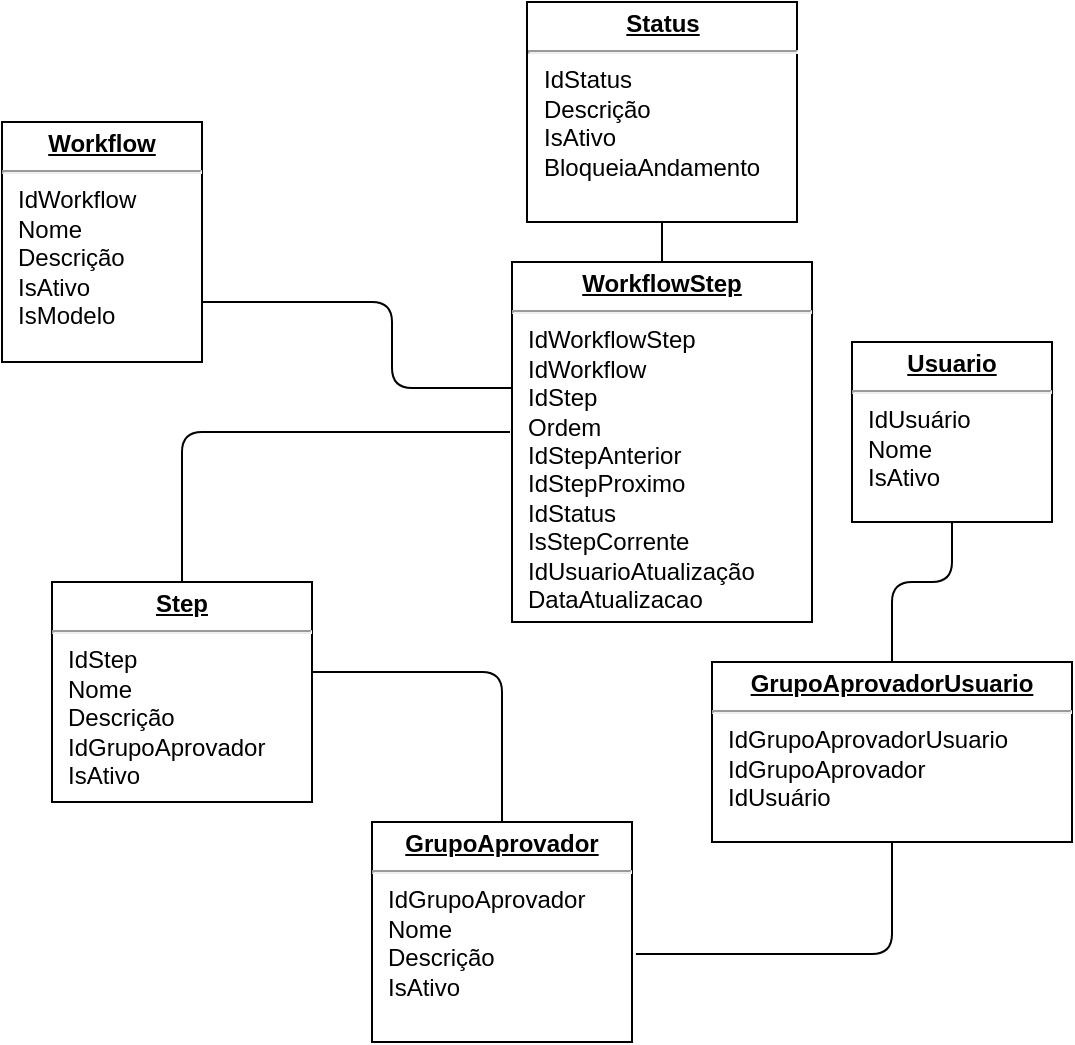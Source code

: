 <mxfile version="12.1.3" pages="1"><diagram id="5B06dW6NNJCQpoSuGumc" name="Page-1"><mxGraphModel dx="1024" dy="566" grid="1" gridSize="10" guides="1" tooltips="1" connect="1" arrows="1" fold="1" page="1" pageScale="1" pageWidth="827" pageHeight="1169" math="0" shadow="0"><root><mxCell id="0"/><mxCell id="1" parent="0"/><mxCell id="N1kQe16FZV-mBALpV7vg-1" style="edgeStyle=orthogonalEdgeStyle;rounded=0;html=1;exitX=1;exitY=0.25;entryX=1;entryY=0.75;labelBackgroundColor=none;endArrow=none;endFill=0;endSize=8;fontFamily=Verdana;fontSize=12;align=left;" edge="1" parent="1"><mxGeometry relative="1" as="geometry"><mxPoint x="435" y="353" as="targetPoint"/></mxGeometry></mxCell><mxCell id="N1kQe16FZV-mBALpV7vg-2" style="edgeStyle=orthogonalEdgeStyle;rounded=0;html=1;exitX=0;exitY=0.75;entryX=1.006;entryY=0.853;entryPerimeter=0;labelBackgroundColor=none;endArrow=none;endFill=0;endSize=8;fontFamily=Verdana;fontSize=12;align=left;" edge="1" parent="1"><mxGeometry relative="1" as="geometry"><Array as="points"><mxPoint x="255" y="793"/><mxPoint x="255" y="595"/></Array><mxPoint x="246" y="596" as="targetPoint"/></mxGeometry></mxCell><mxCell id="N1kQe16FZV-mBALpV7vg-3" value="&lt;p style=&quot;margin: 0px ; margin-top: 4px ; text-align: center ; text-decoration: underline&quot;&gt;&lt;b&gt;Workflow&lt;/b&gt;&lt;/p&gt;&lt;hr&gt;&lt;p style=&quot;margin: 0px ; margin-left: 8px&quot;&gt;IdW&lt;span&gt;orkflow&lt;/span&gt;&lt;/p&gt;&lt;p style=&quot;margin: 0px ; margin-left: 8px&quot;&gt;Nome&lt;/p&gt;&lt;p style=&quot;margin: 0px ; margin-left: 8px&quot;&gt;Descrição&lt;/p&gt;&lt;p style=&quot;margin: 0px ; margin-left: 8px&quot;&gt;IsAtivo&lt;/p&gt;&lt;p style=&quot;margin: 0px ; margin-left: 8px&quot;&gt;IsModelo&lt;/p&gt;&lt;p style=&quot;margin: 0px ; margin-left: 8px&quot;&gt;&lt;br&gt;&lt;/p&gt;" style="verticalAlign=top;align=left;overflow=fill;fontSize=12;fontFamily=Helvetica;html=1;rounded=0;shadow=0;comic=0;labelBackgroundColor=none;strokeColor=#000000;strokeWidth=1;fillColor=#ffffff;" vertex="1" parent="1"><mxGeometry x="190" y="110" width="100" height="120" as="geometry"/></mxCell><mxCell id="N1kQe16FZV-mBALpV7vg-4" value="&lt;p style=&quot;margin: 0px ; margin-top: 4px ; text-align: center ; text-decoration: underline&quot;&gt;&lt;b&gt;WorkflowStep&lt;/b&gt;&lt;/p&gt;&lt;hr&gt;&lt;p style=&quot;margin: 0px ; margin-left: 8px&quot;&gt;&lt;span&gt;IdWorkflowStep&lt;/span&gt;&lt;br&gt;&lt;/p&gt;&lt;p style=&quot;margin: 0px ; margin-left: 8px&quot;&gt;IdWorkflow&lt;/p&gt;&lt;p style=&quot;margin: 0px ; margin-left: 8px&quot;&gt;IdStep&lt;/p&gt;&lt;p style=&quot;margin: 0px ; margin-left: 8px&quot;&gt;Ordem&lt;/p&gt;&lt;p style=&quot;margin: 0px ; margin-left: 8px&quot;&gt;IdStepAnterior&lt;/p&gt;&lt;p style=&quot;margin: 0px ; margin-left: 8px&quot;&gt;IdStepProximo&lt;/p&gt;&lt;p style=&quot;margin: 0px ; margin-left: 8px&quot;&gt;IdStatus&lt;/p&gt;&lt;p style=&quot;margin: 0px ; margin-left: 8px&quot;&gt;IsStepCorrente&lt;/p&gt;&lt;p style=&quot;margin: 0px ; margin-left: 8px&quot;&gt;IdUsuarioAtualização&lt;/p&gt;&lt;p style=&quot;margin: 0px ; margin-left: 8px&quot;&gt;DataAtualizacao&lt;br&gt;&lt;/p&gt;" style="verticalAlign=top;align=left;overflow=fill;fontSize=12;fontFamily=Helvetica;html=1;rounded=0;shadow=0;comic=0;labelBackgroundColor=none;strokeColor=#000000;strokeWidth=1;fillColor=#ffffff;" vertex="1" parent="1"><mxGeometry x="445" y="180" width="150" height="180" as="geometry"/></mxCell><mxCell id="N1kQe16FZV-mBALpV7vg-5" value="" style="endArrow=none;html=1;" edge="1" parent="1"><mxGeometry width="50" height="50" relative="1" as="geometry"><mxPoint x="290" y="200" as="sourcePoint"/><mxPoint x="445" y="243" as="targetPoint"/><Array as="points"><mxPoint x="385" y="200"/><mxPoint x="385" y="243"/></Array></mxGeometry></mxCell><mxCell id="N1kQe16FZV-mBALpV7vg-6" value="&lt;p style=&quot;margin: 0px ; margin-top: 4px ; text-align: center ; text-decoration: underline&quot;&gt;&lt;b&gt;Step&lt;/b&gt;&lt;/p&gt;&lt;hr&gt;&lt;p style=&quot;margin: 0px ; margin-left: 8px&quot;&gt;IdStep&lt;/p&gt;&lt;p style=&quot;margin: 0px ; margin-left: 8px&quot;&gt;Nome&lt;/p&gt;&lt;p style=&quot;margin: 0px ; margin-left: 8px&quot;&gt;Descrição&lt;/p&gt;&lt;p style=&quot;margin: 0px ; margin-left: 8px&quot;&gt;IdGrupoAprovador&lt;/p&gt;&lt;p style=&quot;margin: 0px ; margin-left: 8px&quot;&gt;IsAtivo&lt;/p&gt;" style="verticalAlign=top;align=left;overflow=fill;fontSize=12;fontFamily=Helvetica;html=1;rounded=0;shadow=0;comic=0;labelBackgroundColor=none;strokeColor=#000000;strokeWidth=1;fillColor=#ffffff;" vertex="1" parent="1"><mxGeometry x="215" y="340" width="130" height="110" as="geometry"/></mxCell><mxCell id="N1kQe16FZV-mBALpV7vg-7" value="" style="endArrow=none;html=1;exitX=0.5;exitY=0;exitDx=0;exitDy=0;" edge="1" parent="1" source="N1kQe16FZV-mBALpV7vg-6"><mxGeometry width="50" height="50" relative="1" as="geometry"><mxPoint x="180" y="315" as="sourcePoint"/><mxPoint x="444" y="265" as="targetPoint"/><Array as="points"><mxPoint x="280" y="265"/></Array></mxGeometry></mxCell><mxCell id="N1kQe16FZV-mBALpV7vg-8" value="&lt;p style=&quot;margin: 0px ; margin-top: 4px ; text-align: center ; text-decoration: underline&quot;&gt;&lt;b&gt;GrupoAprovador&lt;/b&gt;&lt;/p&gt;&lt;hr&gt;&lt;p style=&quot;margin: 0px ; margin-left: 8px&quot;&gt;IdGrupoAprovador&lt;/p&gt;&lt;p style=&quot;margin: 0px ; margin-left: 8px&quot;&gt;Nome&lt;/p&gt;&lt;p style=&quot;margin: 0px ; margin-left: 8px&quot;&gt;Descrição&lt;/p&gt;&lt;p style=&quot;margin: 0px ; margin-left: 8px&quot;&gt;IsAtivo&lt;/p&gt;" style="verticalAlign=top;align=left;overflow=fill;fontSize=12;fontFamily=Helvetica;html=1;rounded=0;shadow=0;comic=0;labelBackgroundColor=none;strokeColor=#000000;strokeWidth=1;fillColor=#ffffff;" vertex="1" parent="1"><mxGeometry x="375" y="460" width="130" height="110" as="geometry"/></mxCell><mxCell id="N1kQe16FZV-mBALpV7vg-9" value="" style="endArrow=none;html=1;exitX=0.5;exitY=0;exitDx=0;exitDy=0;entryX=1;entryY=0.409;entryDx=0;entryDy=0;entryPerimeter=0;" edge="1" parent="1" source="N1kQe16FZV-mBALpV7vg-8" target="N1kQe16FZV-mBALpV7vg-6"><mxGeometry width="50" height="50" relative="1" as="geometry"><mxPoint x="335" y="440" as="sourcePoint"/><mxPoint x="400" y="380" as="targetPoint"/><Array as="points"><mxPoint x="440" y="385"/></Array></mxGeometry></mxCell><mxCell id="N1kQe16FZV-mBALpV7vg-10" value="&lt;p style=&quot;margin: 0px ; margin-top: 4px ; text-align: center ; text-decoration: underline&quot;&gt;&lt;b&gt;Usuario&lt;/b&gt;&lt;/p&gt;&lt;hr&gt;&lt;p style=&quot;margin: 0px ; margin-left: 8px&quot;&gt;IdUsuário&lt;/p&gt;&lt;p style=&quot;margin: 0px ; margin-left: 8px&quot;&gt;Nome&lt;/p&gt;&lt;p style=&quot;margin: 0px ; margin-left: 8px&quot;&gt;&lt;span&gt;IsAtivo&lt;/span&gt;&lt;br&gt;&lt;/p&gt;" style="verticalAlign=top;align=left;overflow=fill;fontSize=12;fontFamily=Helvetica;html=1;rounded=0;shadow=0;comic=0;labelBackgroundColor=none;strokeColor=#000000;strokeWidth=1;fillColor=#ffffff;" vertex="1" parent="1"><mxGeometry x="615" y="220" width="100" height="90" as="geometry"/></mxCell><mxCell id="N1kQe16FZV-mBALpV7vg-11" value="&lt;p style=&quot;margin: 0px ; margin-top: 4px ; text-align: center ; text-decoration: underline&quot;&gt;&lt;b&gt;GrupoAprovadorUsuario&lt;/b&gt;&lt;/p&gt;&lt;hr&gt;&lt;p style=&quot;margin: 0px ; margin-left: 8px&quot;&gt;IdGrupoAprovadorUsuario&lt;/p&gt;&lt;p style=&quot;margin: 0px ; margin-left: 8px&quot;&gt;IdGrupoAprovador&lt;/p&gt;&lt;p style=&quot;margin: 0px ; margin-left: 8px&quot;&gt;IdUsuário&lt;/p&gt;" style="verticalAlign=top;align=left;overflow=fill;fontSize=12;fontFamily=Helvetica;html=1;rounded=0;shadow=0;comic=0;labelBackgroundColor=none;strokeColor=#000000;strokeWidth=1;fillColor=#ffffff;" vertex="1" parent="1"><mxGeometry x="545" y="380" width="180" height="90" as="geometry"/></mxCell><mxCell id="N1kQe16FZV-mBALpV7vg-12" value="" style="endArrow=none;html=1;exitX=1.015;exitY=0.6;exitDx=0;exitDy=0;exitPerimeter=0;entryX=0.5;entryY=1;entryDx=0;entryDy=0;" edge="1" parent="1" source="N1kQe16FZV-mBALpV7vg-8" target="N1kQe16FZV-mBALpV7vg-11"><mxGeometry width="50" height="50" relative="1" as="geometry"><mxPoint x="485" y="550" as="sourcePoint"/><mxPoint x="535" y="500" as="targetPoint"/><Array as="points"><mxPoint x="635" y="526"/></Array></mxGeometry></mxCell><mxCell id="N1kQe16FZV-mBALpV7vg-13" value="" style="endArrow=none;html=1;entryX=0.5;entryY=1;entryDx=0;entryDy=0;exitX=0.5;exitY=0;exitDx=0;exitDy=0;" edge="1" parent="1" source="N1kQe16FZV-mBALpV7vg-11" target="N1kQe16FZV-mBALpV7vg-10"><mxGeometry width="50" height="50" relative="1" as="geometry"><mxPoint x="655" y="365" as="sourcePoint"/><mxPoint x="705" y="315" as="targetPoint"/><Array as="points"><mxPoint x="635" y="340"/><mxPoint x="665" y="340"/></Array></mxGeometry></mxCell><mxCell id="N1kQe16FZV-mBALpV7vg-14" value="&lt;p style=&quot;margin: 0px ; margin-top: 4px ; text-align: center ; text-decoration: underline&quot;&gt;&lt;b&gt;Status&lt;/b&gt;&lt;/p&gt;&lt;hr&gt;&lt;p style=&quot;margin: 0px ; margin-left: 8px&quot;&gt;IdStatus&lt;/p&gt;&lt;p style=&quot;margin: 0px ; margin-left: 8px&quot;&gt;Descrição&lt;/p&gt;&lt;p style=&quot;margin: 0px ; margin-left: 8px&quot;&gt;IsAtivo&lt;/p&gt;&lt;p style=&quot;margin: 0px ; margin-left: 8px&quot;&gt;BloqueiaAndamento&lt;/p&gt;" style="verticalAlign=top;align=left;overflow=fill;fontSize=12;fontFamily=Helvetica;html=1;rounded=0;shadow=0;comic=0;labelBackgroundColor=none;strokeColor=#000000;strokeWidth=1;fillColor=#ffffff;" vertex="1" parent="1"><mxGeometry x="452.5" y="50" width="135" height="110" as="geometry"/></mxCell><mxCell id="N1kQe16FZV-mBALpV7vg-15" value="" style="endArrow=none;html=1;exitX=0.5;exitY=0;exitDx=0;exitDy=0;entryX=0.5;entryY=1;entryDx=0;entryDy=0;" edge="1" parent="1" source="N1kQe16FZV-mBALpV7vg-4" target="N1kQe16FZV-mBALpV7vg-14"><mxGeometry width="50" height="50" relative="1" as="geometry"><mxPoint x="585" y="200" as="sourcePoint"/><mxPoint x="545" y="190" as="targetPoint"/></mxGeometry></mxCell></root></mxGraphModel></diagram></mxfile>